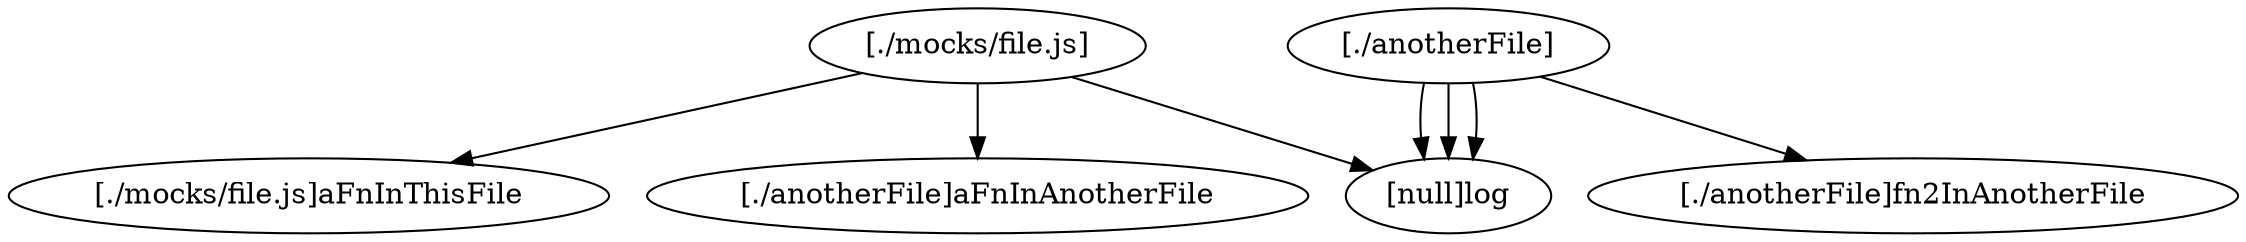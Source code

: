 
digraph test{
overlap=scalexy;
"[./mocks/file.js]" -> "[./mocks/file.js]aFnInThisFile"
"[./anotherFile]" -> "[./anotherFile]fn2InAnotherFile"
"[./mocks/file.js]" -> "[null]log"
"[./mocks/file.js]" -> "[./anotherFile]aFnInAnotherFile"
"[./anotherFile]" -> "[null]log"
"[./anotherFile]" -> "[null]log"
"[./anotherFile]" -> "[null]log"
}